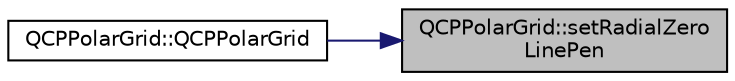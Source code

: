digraph "QCPPolarGrid::setRadialZeroLinePen"
{
 // LATEX_PDF_SIZE
  edge [fontname="Helvetica",fontsize="10",labelfontname="Helvetica",labelfontsize="10"];
  node [fontname="Helvetica",fontsize="10",shape=record];
  rankdir="RL";
  Node1 [label="QCPPolarGrid::setRadialZero\lLinePen",height=0.2,width=0.4,color="black", fillcolor="grey75", style="filled", fontcolor="black",tooltip=" "];
  Node1 -> Node2 [dir="back",color="midnightblue",fontsize="10",style="solid",fontname="Helvetica"];
  Node2 [label="QCPPolarGrid::QCPPolarGrid",height=0.2,width=0.4,color="black", fillcolor="white", style="filled",URL="$classQCPPolarGrid.html#a013aac4264fd5e00c5c39f2e426d3b31",tooltip=" "];
}
